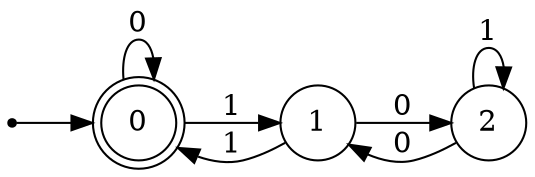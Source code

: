 digraph finite_state_machine {
rankdir=LR;
size="20,20";
node [shape = point]; dummy
node [shape = doublecircle]; "0";
dummy -> "0";
node [shape = circle]; "1";
node [shape = circle]; "2";
"1" -> "0" [label = "1"];
 "0" -> "0" [label = "0"];
 "2" -> "1" [label = "0"];
 "2" -> "2" [label = "1"];
 "0" -> "1" [label = "1"];
 "1" -> "2" [label = "0"];
 }
